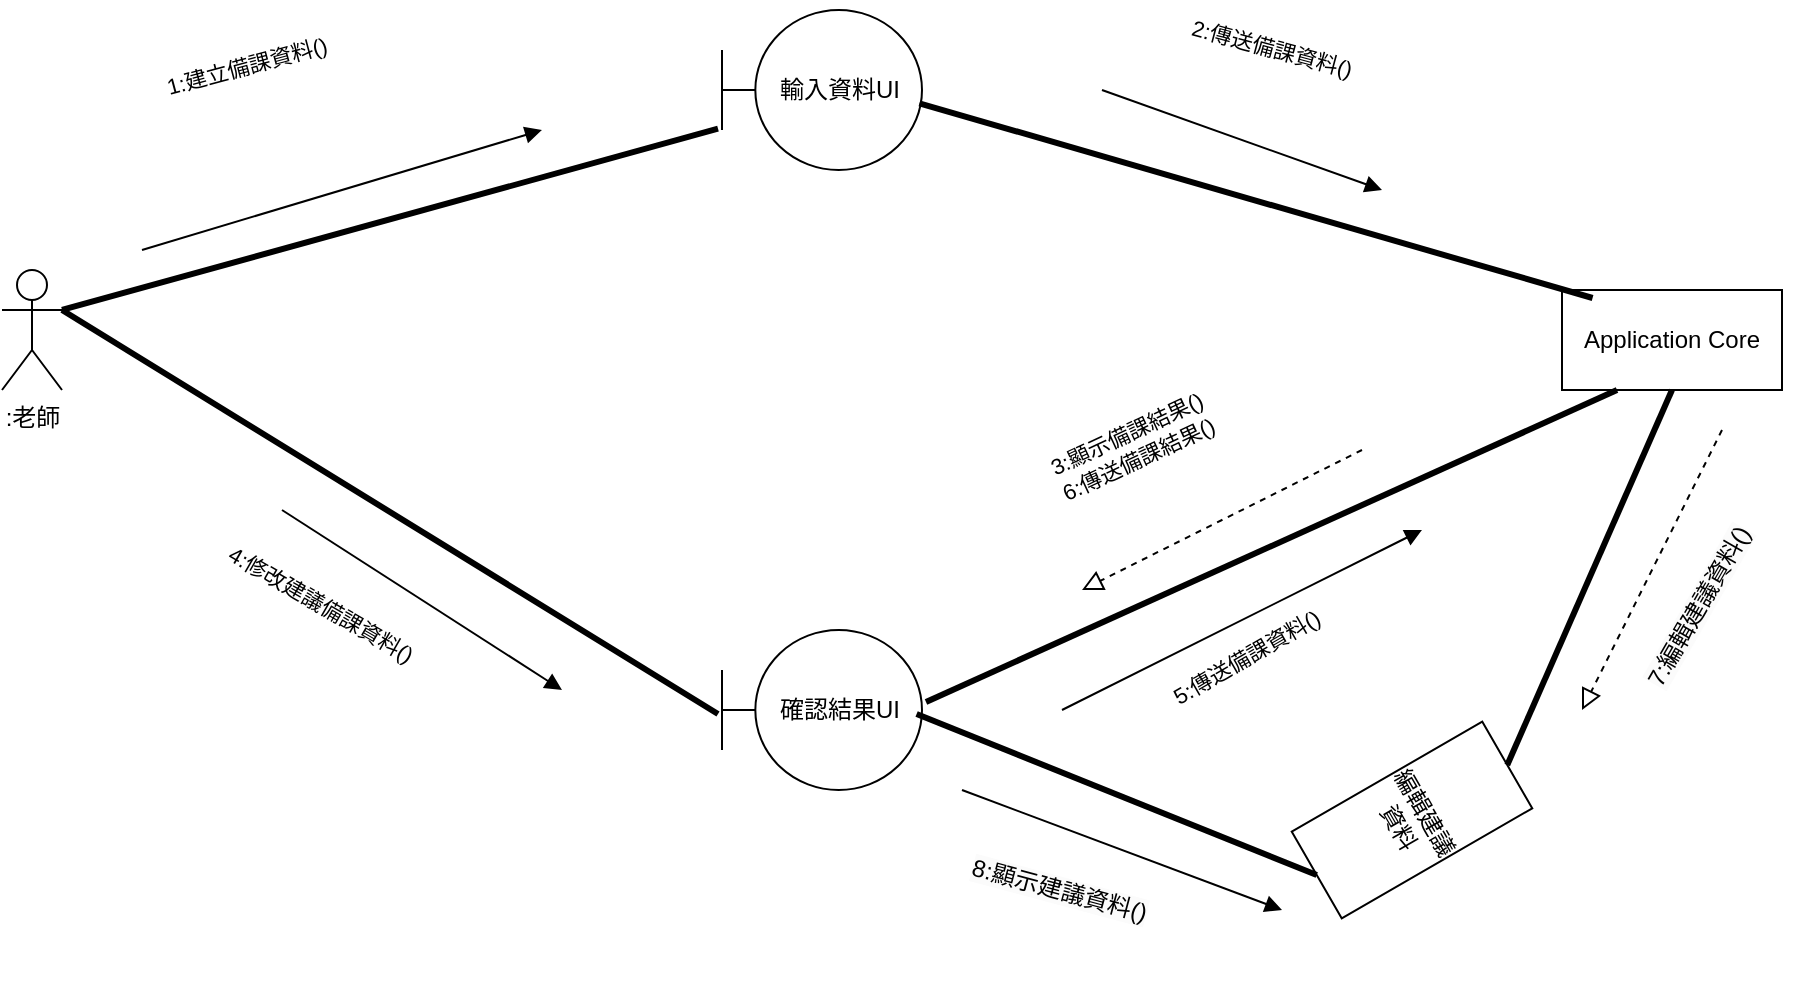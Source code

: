 <mxfile>
    <diagram name="第 1 页" id="EOuV5ERvqpZUSFJWVVJ6">
        <mxGraphModel dx="576" dy="332" grid="1" gridSize="10" guides="1" tooltips="1" connect="1" arrows="1" fold="1" page="1" pageScale="1" pageWidth="3300" pageHeight="4681" math="0" shadow="0">
            <root>
                <mxCell id="0"/>
                <mxCell id="1" parent="0"/>
                <mxCell id="JI0BGSiuXUO0SO42sEZ8-1" value=":老師" style="shape=umlActor;verticalLabelPosition=bottom;verticalAlign=top;html=1;outlineConnect=0;" parent="1" vertex="1">
                    <mxGeometry x="60" y="280" width="30" height="60" as="geometry"/>
                </mxCell>
                <mxCell id="JI0BGSiuXUO0SO42sEZ8-2" value="輸入資料UI" style="shape=umlBoundary;whiteSpace=wrap;html=1;" parent="1" vertex="1">
                    <mxGeometry x="420" y="150" width="100" height="80" as="geometry"/>
                </mxCell>
                <mxCell id="JI0BGSiuXUO0SO42sEZ8-3" value="確認結果UI" style="shape=umlBoundary;whiteSpace=wrap;html=1;" parent="1" vertex="1">
                    <mxGeometry x="420" y="460" width="100" height="80" as="geometry"/>
                </mxCell>
                <mxCell id="JI0BGSiuXUO0SO42sEZ8-4" value="Application Core" style="html=1;whiteSpace=wrap;" parent="1" vertex="1">
                    <mxGeometry x="840" y="290" width="110" height="50" as="geometry"/>
                </mxCell>
                <mxCell id="JI0BGSiuXUO0SO42sEZ8-5" value="" style="endArrow=none;startArrow=none;endFill=0;startFill=0;endSize=8;html=1;verticalAlign=bottom;labelBackgroundColor=none;strokeWidth=3;rounded=0;entryX=-0.02;entryY=0.742;entryDx=0;entryDy=0;entryPerimeter=0;exitX=1;exitY=0.333;exitDx=0;exitDy=0;exitPerimeter=0;" parent="1" source="JI0BGSiuXUO0SO42sEZ8-1" target="JI0BGSiuXUO0SO42sEZ8-2" edge="1">
                    <mxGeometry width="160" relative="1" as="geometry">
                        <mxPoint x="120" y="290" as="sourcePoint"/>
                        <mxPoint x="280" y="290" as="targetPoint"/>
                    </mxGeometry>
                </mxCell>
                <mxCell id="JI0BGSiuXUO0SO42sEZ8-6" value="" style="endArrow=none;startArrow=none;endFill=0;startFill=0;endSize=8;html=1;verticalAlign=bottom;labelBackgroundColor=none;strokeWidth=3;rounded=0;entryX=-0.02;entryY=0.525;entryDx=0;entryDy=0;entryPerimeter=0;exitX=1;exitY=0.333;exitDx=0;exitDy=0;exitPerimeter=0;" parent="1" source="JI0BGSiuXUO0SO42sEZ8-1" target="JI0BGSiuXUO0SO42sEZ8-3" edge="1">
                    <mxGeometry width="160" relative="1" as="geometry">
                        <mxPoint x="100" y="310" as="sourcePoint"/>
                        <mxPoint x="268" y="249" as="targetPoint"/>
                    </mxGeometry>
                </mxCell>
                <mxCell id="JI0BGSiuXUO0SO42sEZ8-7" value="" style="endArrow=none;startArrow=none;endFill=0;startFill=0;endSize=8;html=1;verticalAlign=bottom;labelBackgroundColor=none;strokeWidth=3;rounded=0;entryX=0.139;entryY=0.08;entryDx=0;entryDy=0;entryPerimeter=0;exitX=0.987;exitY=0.583;exitDx=0;exitDy=0;exitPerimeter=0;" parent="1" source="JI0BGSiuXUO0SO42sEZ8-2" target="JI0BGSiuXUO0SO42sEZ8-4" edge="1">
                    <mxGeometry width="160" relative="1" as="geometry">
                        <mxPoint x="460" y="220" as="sourcePoint"/>
                        <mxPoint x="528" y="340" as="targetPoint"/>
                    </mxGeometry>
                </mxCell>
                <mxCell id="JI0BGSiuXUO0SO42sEZ8-8" value="" style="endArrow=none;startArrow=none;endFill=0;startFill=0;endSize=8;html=1;verticalAlign=bottom;labelBackgroundColor=none;strokeWidth=3;rounded=0;entryX=0.25;entryY=1;entryDx=0;entryDy=0;exitX=1.02;exitY=0.45;exitDx=0;exitDy=0;exitPerimeter=0;" parent="1" source="JI0BGSiuXUO0SO42sEZ8-3" target="JI0BGSiuXUO0SO42sEZ8-4" edge="1">
                    <mxGeometry width="160" relative="1" as="geometry">
                        <mxPoint x="100" y="310" as="sourcePoint"/>
                        <mxPoint x="268" y="249" as="targetPoint"/>
                    </mxGeometry>
                </mxCell>
                <mxCell id="JI0BGSiuXUO0SO42sEZ8-9" value="" style="html=1;verticalAlign=bottom;labelBackgroundColor=none;endArrow=block;endFill=1;rounded=0;" parent="1" edge="1">
                    <mxGeometry width="160" relative="1" as="geometry">
                        <mxPoint x="130" y="270" as="sourcePoint"/>
                        <mxPoint x="330" y="210" as="targetPoint"/>
                    </mxGeometry>
                </mxCell>
                <mxCell id="JI0BGSiuXUO0SO42sEZ8-10" value="" style="html=1;verticalAlign=bottom;labelBackgroundColor=none;endArrow=block;endFill=1;rounded=0;" parent="1" edge="1">
                    <mxGeometry width="160" relative="1" as="geometry">
                        <mxPoint x="610" y="190" as="sourcePoint"/>
                        <mxPoint x="750" y="240" as="targetPoint"/>
                    </mxGeometry>
                </mxCell>
                <mxCell id="JI0BGSiuXUO0SO42sEZ8-11" value="" style="endArrow=block;startArrow=none;endFill=0;startFill=0;endSize=8;html=1;verticalAlign=bottom;dashed=1;labelBackgroundColor=none;rounded=0;" parent="1" edge="1">
                    <mxGeometry width="160" relative="1" as="geometry">
                        <mxPoint x="740" y="370" as="sourcePoint"/>
                        <mxPoint x="600" y="440" as="targetPoint"/>
                    </mxGeometry>
                </mxCell>
                <mxCell id="JI0BGSiuXUO0SO42sEZ8-12" value="" style="html=1;verticalAlign=bottom;labelBackgroundColor=none;endArrow=block;endFill=1;rounded=0;" parent="1" edge="1">
                    <mxGeometry width="160" relative="1" as="geometry">
                        <mxPoint x="200" y="400" as="sourcePoint"/>
                        <mxPoint x="340" y="490" as="targetPoint"/>
                    </mxGeometry>
                </mxCell>
                <mxCell id="JI0BGSiuXUO0SO42sEZ8-13" value="" style="html=1;verticalAlign=bottom;labelBackgroundColor=none;endArrow=block;endFill=1;rounded=0;" parent="1" edge="1">
                    <mxGeometry width="160" relative="1" as="geometry">
                        <mxPoint x="590" y="500" as="sourcePoint"/>
                        <mxPoint x="770" y="410" as="targetPoint"/>
                    </mxGeometry>
                </mxCell>
                <mxCell id="JI0BGSiuXUO0SO42sEZ8-14" value="&lt;span style=&quot;color: rgb(0, 0, 0); font-family: Helvetica; font-size: 11px; font-style: normal; font-variant-ligatures: normal; font-variant-caps: normal; font-weight: 400; letter-spacing: normal; orphans: 2; text-align: center; text-indent: 0px; text-transform: none; widows: 2; word-spacing: 0px; -webkit-text-stroke-width: 0px; white-space: nowrap; background-color: rgb(255, 255, 255); text-decoration-thickness: initial; text-decoration-style: initial; text-decoration-color: initial; display: inline !important; float: none;&quot;&gt;1:建立備課資料()&lt;/span&gt;" style="text;whiteSpace=wrap;html=1;rotation=-15;" parent="1" vertex="1">
                    <mxGeometry x="140" y="160" width="120" height="40" as="geometry"/>
                </mxCell>
                <mxCell id="JI0BGSiuXUO0SO42sEZ8-15" value="&lt;span style=&quot;color: rgb(0, 0, 0); font-family: Helvetica; font-size: 11px; font-style: normal; font-variant-ligatures: normal; font-variant-caps: normal; font-weight: 400; letter-spacing: normal; orphans: 2; text-align: center; text-indent: 0px; text-transform: none; widows: 2; word-spacing: 0px; -webkit-text-stroke-width: 0px; white-space: nowrap; background-color: rgb(255, 255, 255); text-decoration-thickness: initial; text-decoration-style: initial; text-decoration-color: initial; display: inline !important; float: none;&quot;&gt;2:傳送備課資料()&lt;/span&gt;" style="text;whiteSpace=wrap;html=1;rotation=15;" parent="1" vertex="1">
                    <mxGeometry x="650" y="160" width="120" height="40" as="geometry"/>
                </mxCell>
                <mxCell id="JI0BGSiuXUO0SO42sEZ8-16" value="&lt;span style=&quot;color: rgb(0, 0, 0); font-family: Helvetica; font-size: 11px; font-style: normal; font-variant-ligatures: normal; font-variant-caps: normal; font-weight: 400; letter-spacing: normal; orphans: 2; text-align: center; text-indent: 0px; text-transform: none; widows: 2; word-spacing: 0px; -webkit-text-stroke-width: 0px; white-space: nowrap; background-color: rgb(255, 255, 255); text-decoration-thickness: initial; text-decoration-style: initial; text-decoration-color: initial; display: inline !important; float: none;&quot;&gt;3:顯示備課結果()&lt;/span&gt;&lt;div&gt;&lt;span style=&quot;color: rgb(0, 0, 0); font-family: Helvetica; font-size: 11px; font-style: normal; font-variant-ligatures: normal; font-variant-caps: normal; font-weight: 400; letter-spacing: normal; orphans: 2; text-align: center; text-indent: 0px; text-transform: none; widows: 2; word-spacing: 0px; -webkit-text-stroke-width: 0px; white-space: nowrap; background-color: rgb(255, 255, 255); text-decoration-thickness: initial; text-decoration-style: initial; text-decoration-color: initial; display: inline !important; float: none;&quot;&gt;6:傳送備課結果()&lt;/span&gt;&lt;/div&gt;&lt;div&gt;&lt;/div&gt;" style="text;whiteSpace=wrap;html=1;rotation=-25;" parent="1" vertex="1">
                    <mxGeometry x="580" y="340" width="120" height="40" as="geometry"/>
                </mxCell>
                <mxCell id="JI0BGSiuXUO0SO42sEZ8-17" value="&lt;span style=&quot;color: rgb(0, 0, 0); font-family: Helvetica; font-size: 11px; font-style: normal; font-variant-ligatures: normal; font-variant-caps: normal; font-weight: 400; letter-spacing: normal; orphans: 2; text-align: center; text-indent: 0px; text-transform: none; widows: 2; word-spacing: 0px; -webkit-text-stroke-width: 0px; white-space: nowrap; background-color: rgb(255, 255, 255); text-decoration-thickness: initial; text-decoration-style: initial; text-decoration-color: initial; display: inline !important; float: none;&quot;&gt;4:修改建議備課資料()&lt;/span&gt;" style="text;whiteSpace=wrap;html=1;rotation=30;" parent="1" vertex="1">
                    <mxGeometry x="160" y="440" width="140" height="40" as="geometry"/>
                </mxCell>
                <mxCell id="JI0BGSiuXUO0SO42sEZ8-18" value="&lt;span style=&quot;color: rgb(0, 0, 0); font-family: Helvetica; font-size: 11px; font-style: normal; font-variant-ligatures: normal; font-variant-caps: normal; font-weight: 400; letter-spacing: normal; orphans: 2; text-align: center; text-indent: 0px; text-transform: none; widows: 2; word-spacing: 0px; -webkit-text-stroke-width: 0px; white-space: nowrap; background-color: rgb(255, 255, 255); text-decoration-thickness: initial; text-decoration-style: initial; text-decoration-color: initial; display: inline !important; float: none;&quot;&gt;5:傳送備課資料()&lt;/span&gt;&lt;div&gt;&lt;/div&gt;" style="text;whiteSpace=wrap;html=1;rotation=-30;" parent="1" vertex="1">
                    <mxGeometry x="640" y="450" width="120" height="40" as="geometry"/>
                </mxCell>
                <mxCell id="2" value="編輯建議資料" style="html=1;whiteSpace=wrap;rotation=60;direction=south;" vertex="1" parent="1">
                    <mxGeometry x="740" y="500" width="50" height="110" as="geometry"/>
                </mxCell>
                <mxCell id="3" value="" style="endArrow=none;startArrow=none;endFill=0;startFill=0;endSize=8;html=1;verticalAlign=bottom;labelBackgroundColor=none;strokeWidth=3;rounded=0;entryX=0.5;entryY=1;entryDx=0;entryDy=0;exitX=0;exitY=0.5;exitDx=0;exitDy=0;" edge="1" parent="1" source="2" target="JI0BGSiuXUO0SO42sEZ8-4">
                    <mxGeometry width="160" relative="1" as="geometry">
                        <mxPoint x="494.5" y="616" as="sourcePoint"/>
                        <mxPoint x="840" y="460" as="targetPoint"/>
                    </mxGeometry>
                </mxCell>
                <mxCell id="4" value="" style="endArrow=none;startArrow=none;endFill=0;startFill=0;endSize=8;html=1;verticalAlign=bottom;labelBackgroundColor=none;strokeWidth=3;rounded=0;entryX=1;entryY=0.5;entryDx=0;entryDy=0;exitX=0.973;exitY=0.525;exitDx=0;exitDy=0;exitPerimeter=0;" edge="1" parent="1" source="JI0BGSiuXUO0SO42sEZ8-3" target="2">
                    <mxGeometry width="160" relative="1" as="geometry">
                        <mxPoint x="550.001" y="648.75" as="sourcePoint"/>
                        <mxPoint x="632.37" y="461.25" as="targetPoint"/>
                    </mxGeometry>
                </mxCell>
                <mxCell id="5" value="&lt;span style=&quot;color: rgb(0, 0, 0); font-family: Helvetica; font-size: 12px; font-style: normal; font-variant-ligatures: normal; font-variant-caps: normal; font-weight: 400; letter-spacing: normal; orphans: 2; text-align: center; text-indent: 0px; text-transform: none; widows: 2; word-spacing: 0px; -webkit-text-stroke-width: 0px; background-color: rgb(251, 251, 251); text-decoration-thickness: initial; text-decoration-style: initial; text-decoration-color: initial; float: none; display: inline !important;&quot;&gt;7:編輯建議資料()&lt;/span&gt;" style="text;whiteSpace=wrap;html=1;rotation=-60;" vertex="1" parent="1">
                    <mxGeometry x="860" y="420" width="120" height="40" as="geometry"/>
                </mxCell>
                <mxCell id="6" value="&lt;span style=&quot;color: rgb(0, 0, 0); font-family: Helvetica; font-size: 12px; font-style: normal; font-variant-ligatures: normal; font-variant-caps: normal; font-weight: 400; letter-spacing: normal; orphans: 2; text-align: center; text-indent: 0px; text-transform: none; widows: 2; word-spacing: 0px; -webkit-text-stroke-width: 0px; background-color: rgb(251, 251, 251); text-decoration-thickness: initial; text-decoration-style: initial; text-decoration-color: initial; float: none; display: inline !important;&quot;&gt;8:顯示建議資料()&lt;/span&gt;" style="text;whiteSpace=wrap;html=1;rotation=15;" vertex="1" parent="1">
                    <mxGeometry x="540" y="580" width="120" height="40" as="geometry"/>
                </mxCell>
                <mxCell id="7" value="" style="html=1;verticalAlign=bottom;labelBackgroundColor=none;endArrow=block;endFill=1;rounded=0;" edge="1" parent="1">
                    <mxGeometry width="160" relative="1" as="geometry">
                        <mxPoint x="540" y="540" as="sourcePoint"/>
                        <mxPoint x="700" y="600" as="targetPoint"/>
                    </mxGeometry>
                </mxCell>
                <mxCell id="8" value="" style="endArrow=block;startArrow=none;endFill=0;startFill=0;endSize=8;html=1;verticalAlign=bottom;dashed=1;labelBackgroundColor=none;rounded=0;" edge="1" parent="1">
                    <mxGeometry width="160" relative="1" as="geometry">
                        <mxPoint x="920" y="360" as="sourcePoint"/>
                        <mxPoint x="850" y="500" as="targetPoint"/>
                    </mxGeometry>
                </mxCell>
            </root>
        </mxGraphModel>
    </diagram>
</mxfile>